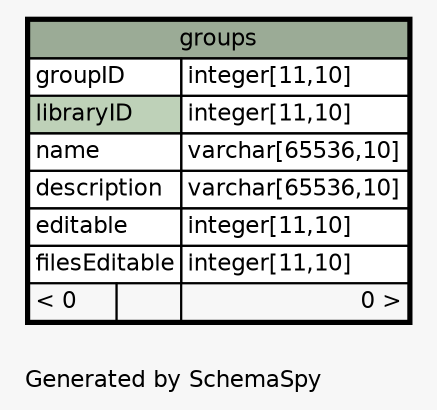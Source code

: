 // dot 2.34.0 on Linux 3.11.6-1-ARCH
// SchemaSpy rev 590
digraph "oneDegreeRelationshipsDiagram" {
  graph [
    rankdir="RL"
    bgcolor="#f7f7f7"
    label="\nGenerated by SchemaSpy"
    labeljust="l"
    nodesep="0.18"
    ranksep="0.46"
    fontname="Helvetica"
    fontsize="11"
  ];
  node [
    fontname="Helvetica"
    fontsize="11"
    shape="plaintext"
  ];
  edge [
    arrowsize="0.8"
  ];
  "groups" [
    label=<
    <TABLE BORDER="2" CELLBORDER="1" CELLSPACING="0" BGCOLOR="#ffffff">
      <TR><TD COLSPAN="3" BGCOLOR="#9bab96" ALIGN="CENTER">groups</TD></TR>
      <TR><TD PORT="groupID" COLSPAN="2" ALIGN="LEFT">groupID</TD><TD PORT="groupID.type" ALIGN="LEFT">integer[11,10]</TD></TR>
      <TR><TD PORT="libraryID" COLSPAN="2" BGCOLOR="#bed1b8" ALIGN="LEFT">libraryID</TD><TD PORT="libraryID.type" ALIGN="LEFT">integer[11,10]</TD></TR>
      <TR><TD PORT="name" COLSPAN="2" ALIGN="LEFT">name</TD><TD PORT="name.type" ALIGN="LEFT">varchar[65536,10]</TD></TR>
      <TR><TD PORT="description" COLSPAN="2" ALIGN="LEFT">description</TD><TD PORT="description.type" ALIGN="LEFT">varchar[65536,10]</TD></TR>
      <TR><TD PORT="editable" COLSPAN="2" ALIGN="LEFT">editable</TD><TD PORT="editable.type" ALIGN="LEFT">integer[11,10]</TD></TR>
      <TR><TD PORT="filesEditable" COLSPAN="2" ALIGN="LEFT">filesEditable</TD><TD PORT="filesEditable.type" ALIGN="LEFT">integer[11,10]</TD></TR>
      <TR><TD ALIGN="LEFT" BGCOLOR="#f7f7f7">&lt; 0</TD><TD ALIGN="RIGHT" BGCOLOR="#f7f7f7">  </TD><TD ALIGN="RIGHT" BGCOLOR="#f7f7f7">0 &gt;</TD></TR>
    </TABLE>>
    URL="groups.html"
    tooltip="groups"
  ];
}
